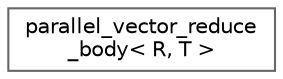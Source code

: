 digraph "类继承关系图"
{
 // LATEX_PDF_SIZE
  bgcolor="transparent";
  edge [fontname=Helvetica,fontsize=10,labelfontname=Helvetica,labelfontsize=10];
  node [fontname=Helvetica,fontsize=10,shape=box,height=0.2,width=0.4];
  rankdir="LR";
  Node0 [id="Node000000",label="parallel_vector_reduce\l_body\< R, T \>",height=0.2,width=0.4,color="grey40", fillcolor="white", style="filled",URL="$structparallel__vector__reduce__body.html",tooltip=" "];
}
